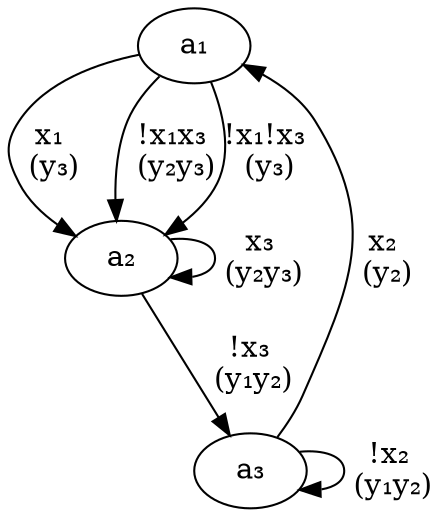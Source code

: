 // Автомат Милли
digraph {
	1 [label="a₁"]
	2 [label="a₂"]
	3 [label="a₃"]
	1 -> 2 [label="x₁
 (y₃)"]
	1 -> 2 [label="!x₁x₃
 (y₂y₃)"]
	1 -> 2 [label="!x₁!x₃
 (y₃)"]
	2 -> 2 [label="x₃
 (y₂y₃)"]
	2 -> 3 [label="!x₃
 (y₁y₂)"]
	3 -> 3 [label="!x₂
 (y₁y₂)"]
	3 -> 1 [label="x₂
 (y₂)"]
}
